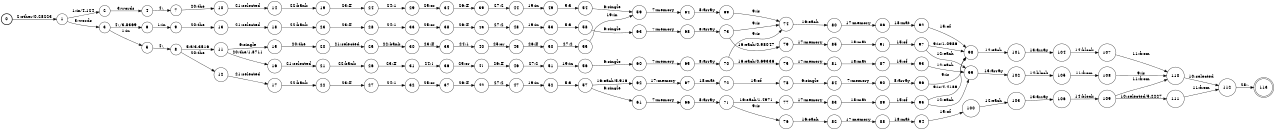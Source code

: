 digraph FST {
rankdir = LR;
size = "8.5,11";
label = "";
center = 1;
orientation = Portrait;
ranksep = "0.4";
nodesep = "0.25";
0 [label = "0", shape = circle, style = bold, fontsize = 14]
	0 -> 1 [label = "2:other/0.28223", fontsize = 14];
1 [label = "1", shape = circle, style = solid, fontsize = 14]
	1 -> 2 [label = "1:in/4.124", fontsize = 14];
	1 -> 3 [label = "3:words", fontsize = 14];
2 [label = "2", shape = circle, style = solid, fontsize = 14]
	2 -> 4 [label = "3:words", fontsize = 14];
3 [label = "3", shape = circle, style = solid, fontsize = 14]
	3 -> 5 [label = "1:in", fontsize = 14];
	3 -> 6 [label = "4:,/3.8369", fontsize = 14];
4 [label = "4", shape = circle, style = solid, fontsize = 14]
	4 -> 7 [label = "4:,", fontsize = 14];
5 [label = "5", shape = circle, style = solid, fontsize = 14]
	5 -> 8 [label = "4:,", fontsize = 14];
6 [label = "6", shape = circle, style = solid, fontsize = 14]
	6 -> 9 [label = "1:in", fontsize = 14];
7 [label = "7", shape = circle, style = solid, fontsize = 14]
	7 -> 10 [label = "20:the", fontsize = 14];
8 [label = "8", shape = circle, style = solid, fontsize = 14]
	8 -> 11 [label = "5:a/3.3516", fontsize = 14];
	8 -> 12 [label = "20:the", fontsize = 14];
9 [label = "9", shape = circle, style = solid, fontsize = 14]
	9 -> 13 [label = "20:the", fontsize = 14];
10 [label = "10", shape = circle, style = solid, fontsize = 14]
	10 -> 14 [label = "21:selected", fontsize = 14];
11 [label = "11", shape = circle, style = solid, fontsize = 14]
	11 -> 15 [label = "6:single", fontsize = 14];
	11 -> 16 [label = "20:the/1.8711", fontsize = 14];
12 [label = "12", shape = circle, style = solid, fontsize = 14]
	12 -> 17 [label = "21:selected", fontsize = 14];
13 [label = "13", shape = circle, style = solid, fontsize = 14]
	13 -> 18 [label = "21:selected", fontsize = 14];
14 [label = "14", shape = circle, style = solid, fontsize = 14]
	14 -> 19 [label = "22:bank", fontsize = 14];
15 [label = "15", shape = circle, style = solid, fontsize = 14]
	15 -> 20 [label = "20:the", fontsize = 14];
16 [label = "16", shape = circle, style = solid, fontsize = 14]
	16 -> 21 [label = "21:selected", fontsize = 14];
17 [label = "17", shape = circle, style = solid, fontsize = 14]
	17 -> 22 [label = "22:bank", fontsize = 14];
18 [label = "18", shape = circle, style = solid, fontsize = 14]
	18 -> 23 [label = "22:bank", fontsize = 14];
19 [label = "19", shape = circle, style = solid, fontsize = 14]
	19 -> 24 [label = "23:#", fontsize = 14];
20 [label = "20", shape = circle, style = solid, fontsize = 14]
	20 -> 25 [label = "21:selected", fontsize = 14];
21 [label = "21", shape = circle, style = solid, fontsize = 14]
	21 -> 26 [label = "22:bank", fontsize = 14];
22 [label = "22", shape = circle, style = solid, fontsize = 14]
	22 -> 27 [label = "23:#", fontsize = 14];
23 [label = "23", shape = circle, style = solid, fontsize = 14]
	23 -> 28 [label = "23:#", fontsize = 14];
24 [label = "24", shape = circle, style = solid, fontsize = 14]
	24 -> 29 [label = "24:1", fontsize = 14];
25 [label = "25", shape = circle, style = solid, fontsize = 14]
	25 -> 30 [label = "22:bank", fontsize = 14];
26 [label = "26", shape = circle, style = solid, fontsize = 14]
	26 -> 31 [label = "23:#", fontsize = 14];
27 [label = "27", shape = circle, style = solid, fontsize = 14]
	27 -> 32 [label = "24:1", fontsize = 14];
28 [label = "28", shape = circle, style = solid, fontsize = 14]
	28 -> 33 [label = "24:1", fontsize = 14];
29 [label = "29", shape = circle, style = solid, fontsize = 14]
	29 -> 34 [label = "25:or", fontsize = 14];
30 [label = "30", shape = circle, style = solid, fontsize = 14]
	30 -> 35 [label = "23:#", fontsize = 14];
31 [label = "31", shape = circle, style = solid, fontsize = 14]
	31 -> 36 [label = "24:1", fontsize = 14];
32 [label = "32", shape = circle, style = solid, fontsize = 14]
	32 -> 37 [label = "25:or", fontsize = 14];
33 [label = "33", shape = circle, style = solid, fontsize = 14]
	33 -> 38 [label = "25:or", fontsize = 14];
34 [label = "34", shape = circle, style = solid, fontsize = 14]
	34 -> 39 [label = "26:#", fontsize = 14];
35 [label = "35", shape = circle, style = solid, fontsize = 14]
	35 -> 40 [label = "24:1", fontsize = 14];
36 [label = "36", shape = circle, style = solid, fontsize = 14]
	36 -> 41 [label = "25:or", fontsize = 14];
37 [label = "37", shape = circle, style = solid, fontsize = 14]
	37 -> 42 [label = "26:#", fontsize = 14];
38 [label = "38", shape = circle, style = solid, fontsize = 14]
	38 -> 43 [label = "26:#", fontsize = 14];
39 [label = "39", shape = circle, style = solid, fontsize = 14]
	39 -> 44 [label = "27:2", fontsize = 14];
40 [label = "40", shape = circle, style = solid, fontsize = 14]
	40 -> 45 [label = "25:or", fontsize = 14];
41 [label = "41", shape = circle, style = solid, fontsize = 14]
	41 -> 46 [label = "26:#", fontsize = 14];
42 [label = "42", shape = circle, style = solid, fontsize = 14]
	42 -> 47 [label = "27:2", fontsize = 14];
43 [label = "43", shape = circle, style = solid, fontsize = 14]
	43 -> 48 [label = "27:2", fontsize = 14];
44 [label = "44", shape = circle, style = solid, fontsize = 14]
	44 -> 49 [label = "19:in", fontsize = 14];
45 [label = "45", shape = circle, style = solid, fontsize = 14]
	45 -> 50 [label = "26:#", fontsize = 14];
46 [label = "46", shape = circle, style = solid, fontsize = 14]
	46 -> 51 [label = "27:2", fontsize = 14];
47 [label = "47", shape = circle, style = solid, fontsize = 14]
	47 -> 52 [label = "19:in", fontsize = 14];
48 [label = "48", shape = circle, style = solid, fontsize = 14]
	48 -> 53 [label = "19:in", fontsize = 14];
49 [label = "49", shape = circle, style = solid, fontsize = 14]
	49 -> 54 [label = "5:a", fontsize = 14];
50 [label = "50", shape = circle, style = solid, fontsize = 14]
	50 -> 55 [label = "27:2", fontsize = 14];
51 [label = "51", shape = circle, style = solid, fontsize = 14]
	51 -> 56 [label = "19:in", fontsize = 14];
52 [label = "52", shape = circle, style = solid, fontsize = 14]
	52 -> 57 [label = "5:a", fontsize = 14];
53 [label = "53", shape = circle, style = solid, fontsize = 14]
	53 -> 58 [label = "5:a", fontsize = 14];
54 [label = "54", shape = circle, style = solid, fontsize = 14]
	54 -> 59 [label = "6:single", fontsize = 14];
55 [label = "55", shape = circle, style = solid, fontsize = 14]
	55 -> 59 [label = "19:in", fontsize = 14];
56 [label = "56", shape = circle, style = solid, fontsize = 14]
	56 -> 60 [label = "6:single", fontsize = 14];
57 [label = "57", shape = circle, style = solid, fontsize = 14]
	57 -> 61 [label = "6:single", fontsize = 14];
	57 -> 62 [label = "16:each/5.916", fontsize = 14];
58 [label = "58", shape = circle, style = solid, fontsize = 14]
	58 -> 63 [label = "6:single", fontsize = 14];
59 [label = "59", shape = circle, style = solid, fontsize = 14]
	59 -> 64 [label = "7:memory", fontsize = 14];
60 [label = "60", shape = circle, style = solid, fontsize = 14]
	60 -> 65 [label = "7:memory", fontsize = 14];
61 [label = "61", shape = circle, style = solid, fontsize = 14]
	61 -> 66 [label = "7:memory", fontsize = 14];
62 [label = "62", shape = circle, style = solid, fontsize = 14]
	62 -> 67 [label = "17:memory", fontsize = 14];
63 [label = "63", shape = circle, style = solid, fontsize = 14]
	63 -> 68 [label = "7:memory", fontsize = 14];
64 [label = "64", shape = circle, style = solid, fontsize = 14]
	64 -> 69 [label = "8:array", fontsize = 14];
65 [label = "65", shape = circle, style = solid, fontsize = 14]
	65 -> 70 [label = "8:array", fontsize = 14];
66 [label = "66", shape = circle, style = solid, fontsize = 14]
	66 -> 71 [label = "8:array", fontsize = 14];
67 [label = "67", shape = circle, style = solid, fontsize = 14]
	67 -> 72 [label = "18:mat", fontsize = 14];
68 [label = "68", shape = circle, style = solid, fontsize = 14]
	68 -> 73 [label = "8:array", fontsize = 14];
69 [label = "69", shape = circle, style = solid, fontsize = 14]
	69 -> 74 [label = "9:is", fontsize = 14];
70 [label = "70", shape = circle, style = solid, fontsize = 14]
	70 -> 74 [label = "9:is", fontsize = 14];
	70 -> 75 [label = "16:each/0.69336", fontsize = 14];
71 [label = "71", shape = circle, style = solid, fontsize = 14]
	71 -> 76 [label = "9:is", fontsize = 14];
	71 -> 77 [label = "16:each/1.4971", fontsize = 14];
72 [label = "72", shape = circle, style = solid, fontsize = 14]
	72 -> 78 [label = "15:of", fontsize = 14];
73 [label = "73", shape = circle, style = solid, fontsize = 14]
	73 -> 74 [label = "9:is", fontsize = 14];
	73 -> 79 [label = "16:each/0.98047", fontsize = 14];
74 [label = "74", shape = circle, style = solid, fontsize = 14]
	74 -> 80 [label = "16:each", fontsize = 14];
75 [label = "75", shape = circle, style = solid, fontsize = 14]
	75 -> 81 [label = "17:memory", fontsize = 14];
76 [label = "76", shape = circle, style = solid, fontsize = 14]
	76 -> 82 [label = "16:each", fontsize = 14];
77 [label = "77", shape = circle, style = solid, fontsize = 14]
	77 -> 83 [label = "17:memory", fontsize = 14];
78 [label = "78", shape = circle, style = solid, fontsize = 14]
	78 -> 84 [label = "6:single", fontsize = 14];
79 [label = "79", shape = circle, style = solid, fontsize = 14]
	79 -> 85 [label = "17:memory", fontsize = 14];
80 [label = "80", shape = circle, style = solid, fontsize = 14]
	80 -> 86 [label = "17:memory", fontsize = 14];
81 [label = "81", shape = circle, style = solid, fontsize = 14]
	81 -> 87 [label = "18:mat", fontsize = 14];
82 [label = "82", shape = circle, style = solid, fontsize = 14]
	82 -> 88 [label = "17:memory", fontsize = 14];
83 [label = "83", shape = circle, style = solid, fontsize = 14]
	83 -> 89 [label = "18:mat", fontsize = 14];
84 [label = "84", shape = circle, style = solid, fontsize = 14]
	84 -> 90 [label = "7:memory", fontsize = 14];
85 [label = "85", shape = circle, style = solid, fontsize = 14]
	85 -> 91 [label = "18:mat", fontsize = 14];
86 [label = "86", shape = circle, style = solid, fontsize = 14]
	86 -> 92 [label = "18:mat", fontsize = 14];
87 [label = "87", shape = circle, style = solid, fontsize = 14]
	87 -> 93 [label = "15:of", fontsize = 14];
88 [label = "88", shape = circle, style = solid, fontsize = 14]
	88 -> 94 [label = "18:mat", fontsize = 14];
89 [label = "89", shape = circle, style = solid, fontsize = 14]
	89 -> 95 [label = "15:of", fontsize = 14];
90 [label = "90", shape = circle, style = solid, fontsize = 14]
	90 -> 96 [label = "8:array", fontsize = 14];
91 [label = "91", shape = circle, style = solid, fontsize = 14]
	91 -> 97 [label = "15:of", fontsize = 14];
92 [label = "92", shape = circle, style = solid, fontsize = 14]
	92 -> 98 [label = "15:of", fontsize = 14];
93 [label = "93", shape = circle, style = solid, fontsize = 14]
	93 -> 99 [label = "12:each", fontsize = 14];
94 [label = "94", shape = circle, style = solid, fontsize = 14]
	94 -> 100 [label = "15:of", fontsize = 14];
95 [label = "95", shape = circle, style = solid, fontsize = 14]
	95 -> 98 [label = "9:is/4.4189", fontsize = 14];
	95 -> 99 [label = "12:each", fontsize = 14];
96 [label = "96", shape = circle, style = solid, fontsize = 14]
	96 -> 98 [label = "9:is", fontsize = 14];
97 [label = "97", shape = circle, style = solid, fontsize = 14]
	97 -> 98 [label = "9:is/1.0986", fontsize = 14];
	97 -> 99 [label = "12:each", fontsize = 14];
98 [label = "98", shape = circle, style = solid, fontsize = 14]
	98 -> 101 [label = "12:each", fontsize = 14];
99 [label = "99", shape = circle, style = solid, fontsize = 14]
	99 -> 102 [label = "13:array", fontsize = 14];
100 [label = "100", shape = circle, style = solid, fontsize = 14]
	100 -> 103 [label = "12:each", fontsize = 14];
101 [label = "101", shape = circle, style = solid, fontsize = 14]
	101 -> 104 [label = "13:array", fontsize = 14];
102 [label = "102", shape = circle, style = solid, fontsize = 14]
	102 -> 105 [label = "14:block", fontsize = 14];
103 [label = "103", shape = circle, style = solid, fontsize = 14]
	103 -> 106 [label = "13:array", fontsize = 14];
104 [label = "104", shape = circle, style = solid, fontsize = 14]
	104 -> 107 [label = "14:block", fontsize = 14];
105 [label = "105", shape = circle, style = solid, fontsize = 14]
	105 -> 108 [label = "11:from", fontsize = 14];
106 [label = "106", shape = circle, style = solid, fontsize = 14]
	106 -> 109 [label = "14:block", fontsize = 14];
107 [label = "107", shape = circle, style = solid, fontsize = 14]
	107 -> 110 [label = "11:from", fontsize = 14];
108 [label = "108", shape = circle, style = solid, fontsize = 14]
	108 -> 110 [label = "9:is", fontsize = 14];
109 [label = "109", shape = circle, style = solid, fontsize = 14]
	109 -> 110 [label = "11:from", fontsize = 14];
	109 -> 111 [label = "10:selected/5.2227", fontsize = 14];
110 [label = "110", shape = circle, style = solid, fontsize = 14]
	110 -> 112 [label = "10:selected", fontsize = 14];
111 [label = "111", shape = circle, style = solid, fontsize = 14]
	111 -> 112 [label = "11:from", fontsize = 14];
112 [label = "112", shape = circle, style = solid, fontsize = 14]
	112 -> 113 [label = "28:.", fontsize = 14];
113 [label = "113", shape = doublecircle, style = solid, fontsize = 14]
}
